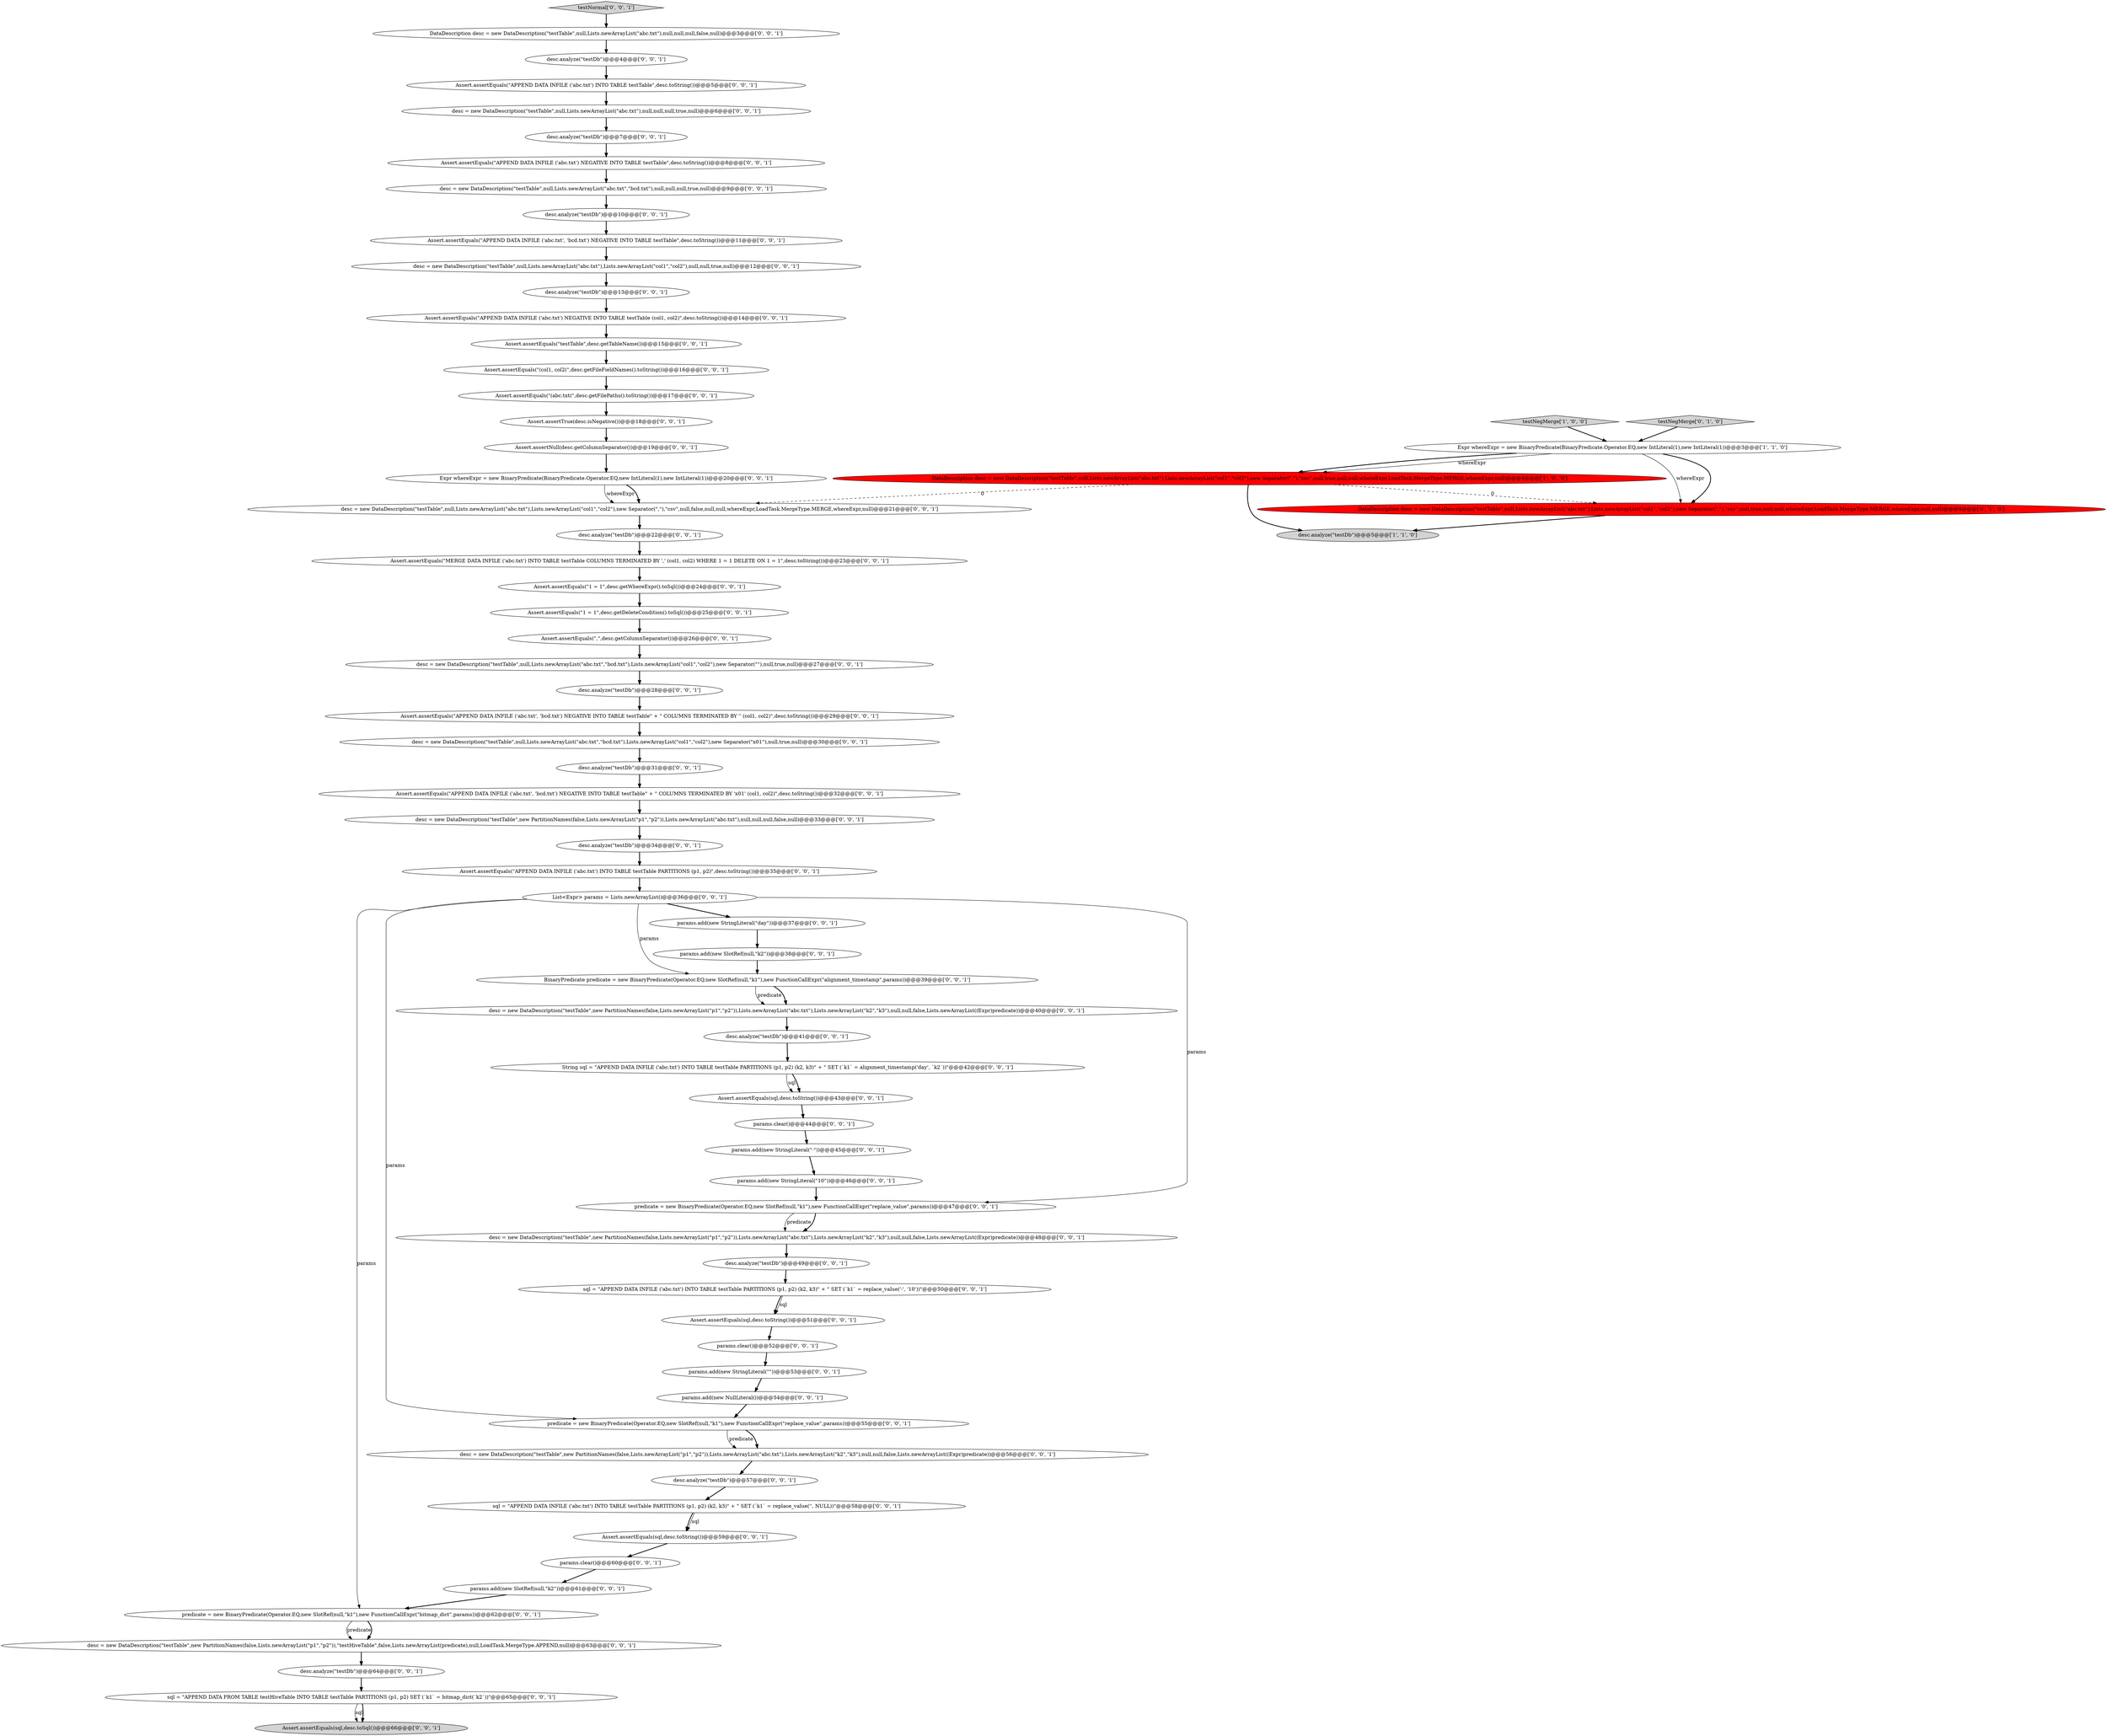 digraph {
8 [style = filled, label = "params.clear()@@@52@@@['0', '0', '1']", fillcolor = white, shape = ellipse image = "AAA0AAABBB3BBB"];
26 [style = filled, label = "desc.analyze(\"testDb\")@@@64@@@['0', '0', '1']", fillcolor = white, shape = ellipse image = "AAA0AAABBB3BBB"];
9 [style = filled, label = "Assert.assertEquals(\"APPEND DATA INFILE ('abc.txt') INTO TABLE testTable PARTITIONS (p1, p2)\",desc.toString())@@@35@@@['0', '0', '1']", fillcolor = white, shape = ellipse image = "AAA0AAABBB3BBB"];
7 [style = filled, label = "sql = \"APPEND DATA INFILE ('abc.txt') INTO TABLE testTable PARTITIONS (p1, p2) (k2, k3)\" + \" SET (`k1` = replace_value('-', '10'))\"@@@50@@@['0', '0', '1']", fillcolor = white, shape = ellipse image = "AAA0AAABBB3BBB"];
36 [style = filled, label = "desc.analyze(\"testDb\")@@@57@@@['0', '0', '1']", fillcolor = white, shape = ellipse image = "AAA0AAABBB3BBB"];
50 [style = filled, label = "desc.analyze(\"testDb\")@@@49@@@['0', '0', '1']", fillcolor = white, shape = ellipse image = "AAA0AAABBB3BBB"];
56 [style = filled, label = "desc = new DataDescription(\"testTable\",null,Lists.newArrayList(\"abc.txt\",\"bcd.txt\"),Lists.newArrayList(\"col1\",\"col2\"),new Separator(\"\x01\"),null,true,null)@@@30@@@['0', '0', '1']", fillcolor = white, shape = ellipse image = "AAA0AAABBB3BBB"];
69 [style = filled, label = "Assert.assertEquals(\"1 = 1\",desc.getDeleteCondition().toSql())@@@25@@@['0', '0', '1']", fillcolor = white, shape = ellipse image = "AAA0AAABBB3BBB"];
60 [style = filled, label = "sql = \"APPEND DATA INFILE ('abc.txt') INTO TABLE testTable PARTITIONS (p1, p2) (k2, k3)\" + \" SET (`k1` = replace_value('', NULL))\"@@@58@@@['0', '0', '1']", fillcolor = white, shape = ellipse image = "AAA0AAABBB3BBB"];
70 [style = filled, label = "Assert.assertEquals(sql,desc.toString())@@@43@@@['0', '0', '1']", fillcolor = white, shape = ellipse image = "AAA0AAABBB3BBB"];
62 [style = filled, label = "predicate = new BinaryPredicate(Operator.EQ,new SlotRef(null,\"k1\"),new FunctionCallExpr(\"bitmap_dict\",params))@@@62@@@['0', '0', '1']", fillcolor = white, shape = ellipse image = "AAA0AAABBB3BBB"];
11 [style = filled, label = "Assert.assertEquals(\"APPEND DATA INFILE ('abc.txt', 'bcd.txt') NEGATIVE INTO TABLE testTable\" + \" COLUMNS TERMINATED BY '\x01' (col1, col2)\",desc.toString())@@@32@@@['0', '0', '1']", fillcolor = white, shape = ellipse image = "AAA0AAABBB3BBB"];
38 [style = filled, label = "List<Expr> params = Lists.newArrayList()@@@36@@@['0', '0', '1']", fillcolor = white, shape = ellipse image = "AAA0AAABBB3BBB"];
28 [style = filled, label = "params.clear()@@@44@@@['0', '0', '1']", fillcolor = white, shape = ellipse image = "AAA0AAABBB3BBB"];
14 [style = filled, label = "params.clear()@@@60@@@['0', '0', '1']", fillcolor = white, shape = ellipse image = "AAA0AAABBB3BBB"];
37 [style = filled, label = "Expr whereExpr = new BinaryPredicate(BinaryPredicate.Operator.EQ,new IntLiteral(1),new IntLiteral(1))@@@20@@@['0', '0', '1']", fillcolor = white, shape = ellipse image = "AAA0AAABBB3BBB"];
57 [style = filled, label = "desc.analyze(\"testDb\")@@@7@@@['0', '0', '1']", fillcolor = white, shape = ellipse image = "AAA0AAABBB3BBB"];
45 [style = filled, label = "params.add(new StringLiteral(\"-\"))@@@45@@@['0', '0', '1']", fillcolor = white, shape = ellipse image = "AAA0AAABBB3BBB"];
46 [style = filled, label = "Assert.assertEquals(\"APPEND DATA INFILE ('abc.txt') INTO TABLE testTable\",desc.toString())@@@5@@@['0', '0', '1']", fillcolor = white, shape = ellipse image = "AAA0AAABBB3BBB"];
49 [style = filled, label = "DataDescription desc = new DataDescription(\"testTable\",null,Lists.newArrayList(\"abc.txt\"),null,null,null,false,null)@@@3@@@['0', '0', '1']", fillcolor = white, shape = ellipse image = "AAA0AAABBB3BBB"];
42 [style = filled, label = "Assert.assertEquals(\"testTable\",desc.getTableName())@@@15@@@['0', '0', '1']", fillcolor = white, shape = ellipse image = "AAA0AAABBB3BBB"];
58 [style = filled, label = "desc = new DataDescription(\"testTable\",new PartitionNames(false,Lists.newArrayList(\"p1\",\"p2\")),Lists.newArrayList(\"abc.txt\"),Lists.newArrayList(\"k2\",\"k3\"),null,null,false,Lists.newArrayList((Expr)predicate))@@@56@@@['0', '0', '1']", fillcolor = white, shape = ellipse image = "AAA0AAABBB3BBB"];
32 [style = filled, label = "Assert.assertEquals(sql,desc.toString())@@@59@@@['0', '0', '1']", fillcolor = white, shape = ellipse image = "AAA0AAABBB3BBB"];
63 [style = filled, label = "testNormal['0', '0', '1']", fillcolor = lightgray, shape = diamond image = "AAA0AAABBB3BBB"];
27 [style = filled, label = "desc.analyze(\"testDb\")@@@4@@@['0', '0', '1']", fillcolor = white, shape = ellipse image = "AAA0AAABBB3BBB"];
39 [style = filled, label = "desc.analyze(\"testDb\")@@@41@@@['0', '0', '1']", fillcolor = white, shape = ellipse image = "AAA0AAABBB3BBB"];
6 [style = filled, label = "desc = new DataDescription(\"testTable\",new PartitionNames(false,Lists.newArrayList(\"p1\",\"p2\")),Lists.newArrayList(\"abc.txt\"),Lists.newArrayList(\"k2\",\"k3\"),null,null,false,Lists.newArrayList((Expr)predicate))@@@48@@@['0', '0', '1']", fillcolor = white, shape = ellipse image = "AAA0AAABBB3BBB"];
1 [style = filled, label = "DataDescription desc = new DataDescription(\"testTable\",null,Lists.newArrayList(\"abc.txt\"),Lists.newArrayList(\"col1\",\"col2\"),new Separator(\",\"),\"csv\",null,true,null,null,whereExpr,LoadTask.MergeType.MERGE,whereExpr,null)@@@4@@@['1', '0', '0']", fillcolor = red, shape = ellipse image = "AAA1AAABBB1BBB"];
4 [style = filled, label = "testNegMerge['0', '1', '0']", fillcolor = lightgray, shape = diamond image = "AAA0AAABBB2BBB"];
43 [style = filled, label = "desc.analyze(\"testDb\")@@@31@@@['0', '0', '1']", fillcolor = white, shape = ellipse image = "AAA0AAABBB3BBB"];
59 [style = filled, label = "Assert.assertEquals(\"APPEND DATA INFILE ('abc.txt') NEGATIVE INTO TABLE testTable (col1, col2)\",desc.toString())@@@14@@@['0', '0', '1']", fillcolor = white, shape = ellipse image = "AAA0AAABBB3BBB"];
15 [style = filled, label = "Assert.assertTrue(desc.isNegative())@@@18@@@['0', '0', '1']", fillcolor = white, shape = ellipse image = "AAA0AAABBB3BBB"];
22 [style = filled, label = "Assert.assertEquals(sql,desc.toSql())@@@66@@@['0', '0', '1']", fillcolor = lightgray, shape = ellipse image = "AAA0AAABBB3BBB"];
24 [style = filled, label = "desc.analyze(\"testDb\")@@@28@@@['0', '0', '1']", fillcolor = white, shape = ellipse image = "AAA0AAABBB3BBB"];
65 [style = filled, label = "desc.analyze(\"testDb\")@@@34@@@['0', '0', '1']", fillcolor = white, shape = ellipse image = "AAA0AAABBB3BBB"];
66 [style = filled, label = "desc = new DataDescription(\"testTable\",new PartitionNames(false,Lists.newArrayList(\"p1\",\"p2\")),\"testHiveTable\",false,Lists.newArrayList(predicate),null,LoadTask.MergeType.APPEND,null)@@@63@@@['0', '0', '1']", fillcolor = white, shape = ellipse image = "AAA0AAABBB3BBB"];
18 [style = filled, label = "desc = new DataDescription(\"testTable\",null,Lists.newArrayList(\"abc.txt\"),null,null,null,true,null)@@@6@@@['0', '0', '1']", fillcolor = white, shape = ellipse image = "AAA0AAABBB3BBB"];
21 [style = filled, label = "Assert.assertEquals(\"1 = 1\",desc.getWhereExpr().toSql())@@@24@@@['0', '0', '1']", fillcolor = white, shape = ellipse image = "AAA0AAABBB3BBB"];
0 [style = filled, label = "testNegMerge['1', '0', '0']", fillcolor = lightgray, shape = diamond image = "AAA0AAABBB1BBB"];
54 [style = filled, label = "params.add(new SlotRef(null,\"k2\"))@@@61@@@['0', '0', '1']", fillcolor = white, shape = ellipse image = "AAA0AAABBB3BBB"];
31 [style = filled, label = "params.add(new StringLiteral(\"\"))@@@53@@@['0', '0', '1']", fillcolor = white, shape = ellipse image = "AAA0AAABBB3BBB"];
61 [style = filled, label = "BinaryPredicate predicate = new BinaryPredicate(Operator.EQ,new SlotRef(null,\"k1\"),new FunctionCallExpr(\"alignment_timestamp\",params))@@@39@@@['0', '0', '1']", fillcolor = white, shape = ellipse image = "AAA0AAABBB3BBB"];
25 [style = filled, label = "String sql = \"APPEND DATA INFILE ('abc.txt') INTO TABLE testTable PARTITIONS (p1, p2) (k2, k3)\" + \" SET (`k1` = alignment_timestamp('day', `k2`))\"@@@42@@@['0', '0', '1']", fillcolor = white, shape = ellipse image = "AAA0AAABBB3BBB"];
53 [style = filled, label = "predicate = new BinaryPredicate(Operator.EQ,new SlotRef(null,\"k1\"),new FunctionCallExpr(\"replace_value\",params))@@@47@@@['0', '0', '1']", fillcolor = white, shape = ellipse image = "AAA0AAABBB3BBB"];
20 [style = filled, label = "params.add(new StringLiteral(\"day\"))@@@37@@@['0', '0', '1']", fillcolor = white, shape = ellipse image = "AAA0AAABBB3BBB"];
19 [style = filled, label = "Assert.assertNull(desc.getColumnSeparator())@@@19@@@['0', '0', '1']", fillcolor = white, shape = ellipse image = "AAA0AAABBB3BBB"];
23 [style = filled, label = "Assert.assertEquals(\"(col1, col2(\",desc.getFileFieldNames().toString())@@@16@@@['0', '0', '1']", fillcolor = white, shape = ellipse image = "AAA0AAABBB3BBB"];
5 [style = filled, label = "DataDescription desc = new DataDescription(\"testTable\",null,Lists.newArrayList(\"abc.txt\"),Lists.newArrayList(\"col1\",\"col2\"),new Separator(\",\"),\"csv\",null,true,null,null,whereExpr,LoadTask.MergeType.MERGE,whereExpr,null,null)@@@4@@@['0', '1', '0']", fillcolor = red, shape = ellipse image = "AAA1AAABBB2BBB"];
44 [style = filled, label = "desc = new DataDescription(\"testTable\",null,Lists.newArrayList(\"abc.txt\"),Lists.newArrayList(\"col1\",\"col2\"),null,null,true,null)@@@12@@@['0', '0', '1']", fillcolor = white, shape = ellipse image = "AAA0AAABBB3BBB"];
47 [style = filled, label = "Assert.assertEquals(\"APPEND DATA INFILE ('abc.txt') NEGATIVE INTO TABLE testTable\",desc.toString())@@@8@@@['0', '0', '1']", fillcolor = white, shape = ellipse image = "AAA0AAABBB3BBB"];
48 [style = filled, label = "Assert.assertEquals(sql,desc.toString())@@@51@@@['0', '0', '1']", fillcolor = white, shape = ellipse image = "AAA0AAABBB3BBB"];
67 [style = filled, label = "desc.analyze(\"testDb\")@@@10@@@['0', '0', '1']", fillcolor = white, shape = ellipse image = "AAA0AAABBB3BBB"];
3 [style = filled, label = "Expr whereExpr = new BinaryPredicate(BinaryPredicate.Operator.EQ,new IntLiteral(1),new IntLiteral(1))@@@3@@@['1', '1', '0']", fillcolor = white, shape = ellipse image = "AAA0AAABBB1BBB"];
51 [style = filled, label = "sql = \"APPEND DATA FROM TABLE testHiveTable INTO TABLE testTable PARTITIONS (p1, p2) SET (`k1` = bitmap_dict(`k2`))\"@@@65@@@['0', '0', '1']", fillcolor = white, shape = ellipse image = "AAA0AAABBB3BBB"];
10 [style = filled, label = "desc = new DataDescription(\"testTable\",new PartitionNames(false,Lists.newArrayList(\"p1\",\"p2\")),Lists.newArrayList(\"abc.txt\"),null,null,null,false,null)@@@33@@@['0', '0', '1']", fillcolor = white, shape = ellipse image = "AAA0AAABBB3BBB"];
34 [style = filled, label = "params.add(new StringLiteral(\"10\"))@@@46@@@['0', '0', '1']", fillcolor = white, shape = ellipse image = "AAA0AAABBB3BBB"];
2 [style = filled, label = "desc.analyze(\"testDb\")@@@5@@@['1', '1', '0']", fillcolor = lightgray, shape = ellipse image = "AAA0AAABBB1BBB"];
40 [style = filled, label = "desc = new DataDescription(\"testTable\",null,Lists.newArrayList(\"abc.txt\"),Lists.newArrayList(\"col1\",\"col2\"),new Separator(\",\"),\"csv\",null,false,null,null,whereExpr,LoadTask.MergeType.MERGE,whereExpr,null)@@@21@@@['0', '0', '1']", fillcolor = white, shape = ellipse image = "AAA0AAABBB3BBB"];
41 [style = filled, label = "desc = new DataDescription(\"testTable\",new PartitionNames(false,Lists.newArrayList(\"p1\",\"p2\")),Lists.newArrayList(\"abc.txt\"),Lists.newArrayList(\"k2\",\"k3\"),null,null,false,Lists.newArrayList((Expr)predicate))@@@40@@@['0', '0', '1']", fillcolor = white, shape = ellipse image = "AAA0AAABBB3BBB"];
68 [style = filled, label = "params.add(new NullLiteral())@@@54@@@['0', '0', '1']", fillcolor = white, shape = ellipse image = "AAA0AAABBB3BBB"];
30 [style = filled, label = "desc = new DataDescription(\"testTable\",null,Lists.newArrayList(\"abc.txt\",\"bcd.txt\"),null,null,null,true,null)@@@9@@@['0', '0', '1']", fillcolor = white, shape = ellipse image = "AAA0AAABBB3BBB"];
13 [style = filled, label = "params.add(new SlotRef(null,\"k2\"))@@@38@@@['0', '0', '1']", fillcolor = white, shape = ellipse image = "AAA0AAABBB3BBB"];
29 [style = filled, label = "Assert.assertEquals(\"MERGE DATA INFILE ('abc.txt') INTO TABLE testTable COLUMNS TERMINATED BY ',' (col1, col2) WHERE 1 = 1 DELETE ON 1 = 1\",desc.toString())@@@23@@@['0', '0', '1']", fillcolor = white, shape = ellipse image = "AAA0AAABBB3BBB"];
12 [style = filled, label = "Assert.assertEquals(\"APPEND DATA INFILE ('abc.txt', 'bcd.txt') NEGATIVE INTO TABLE testTable\" + \" COLUMNS TERMINATED BY '' (col1, col2)\",desc.toString())@@@29@@@['0', '0', '1']", fillcolor = white, shape = ellipse image = "AAA0AAABBB3BBB"];
16 [style = filled, label = "predicate = new BinaryPredicate(Operator.EQ,new SlotRef(null,\"k1\"),new FunctionCallExpr(\"replace_value\",params))@@@55@@@['0', '0', '1']", fillcolor = white, shape = ellipse image = "AAA0AAABBB3BBB"];
64 [style = filled, label = "Assert.assertEquals(\"APPEND DATA INFILE ('abc.txt', 'bcd.txt') NEGATIVE INTO TABLE testTable\",desc.toString())@@@11@@@['0', '0', '1']", fillcolor = white, shape = ellipse image = "AAA0AAABBB3BBB"];
17 [style = filled, label = "desc.analyze(\"testDb\")@@@22@@@['0', '0', '1']", fillcolor = white, shape = ellipse image = "AAA0AAABBB3BBB"];
35 [style = filled, label = "Assert.assertEquals(\"(abc.txt(\",desc.getFilePaths().toString())@@@17@@@['0', '0', '1']", fillcolor = white, shape = ellipse image = "AAA0AAABBB3BBB"];
33 [style = filled, label = "desc = new DataDescription(\"testTable\",null,Lists.newArrayList(\"abc.txt\",\"bcd.txt\"),Lists.newArrayList(\"col1\",\"col2\"),new Separator(\"\"),null,true,null)@@@27@@@['0', '0', '1']", fillcolor = white, shape = ellipse image = "AAA0AAABBB3BBB"];
52 [style = filled, label = "Assert.assertEquals(\",\",desc.getColumnSeparator())@@@26@@@['0', '0', '1']", fillcolor = white, shape = ellipse image = "AAA0AAABBB3BBB"];
55 [style = filled, label = "desc.analyze(\"testDb\")@@@13@@@['0', '0', '1']", fillcolor = white, shape = ellipse image = "AAA0AAABBB3BBB"];
42->23 [style = bold, label=""];
66->26 [style = bold, label=""];
61->41 [style = solid, label="predicate"];
60->32 [style = bold, label=""];
7->48 [style = bold, label=""];
26->51 [style = bold, label=""];
53->6 [style = solid, label="predicate"];
1->40 [style = dashed, label="0"];
3->5 [style = bold, label=""];
38->53 [style = solid, label="params"];
65->9 [style = bold, label=""];
9->38 [style = bold, label=""];
28->45 [style = bold, label=""];
56->43 [style = bold, label=""];
34->53 [style = bold, label=""];
59->42 [style = bold, label=""];
0->3 [style = bold, label=""];
70->28 [style = bold, label=""];
4->3 [style = bold, label=""];
30->67 [style = bold, label=""];
67->64 [style = bold, label=""];
55->59 [style = bold, label=""];
3->5 [style = solid, label="whereExpr"];
54->62 [style = bold, label=""];
37->40 [style = solid, label="whereExpr"];
31->68 [style = bold, label=""];
19->37 [style = bold, label=""];
43->11 [style = bold, label=""];
23->35 [style = bold, label=""];
27->46 [style = bold, label=""];
44->55 [style = bold, label=""];
10->65 [style = bold, label=""];
13->61 [style = bold, label=""];
40->17 [style = bold, label=""];
60->32 [style = solid, label="sql"];
3->1 [style = solid, label="whereExpr"];
39->25 [style = bold, label=""];
68->16 [style = bold, label=""];
38->61 [style = solid, label="params"];
64->44 [style = bold, label=""];
24->12 [style = bold, label=""];
38->20 [style = bold, label=""];
61->41 [style = bold, label=""];
20->13 [style = bold, label=""];
1->5 [style = dashed, label="0"];
25->70 [style = solid, label="sql"];
3->1 [style = bold, label=""];
35->15 [style = bold, label=""];
25->70 [style = bold, label=""];
8->31 [style = bold, label=""];
38->62 [style = solid, label="params"];
62->66 [style = solid, label="predicate"];
52->33 [style = bold, label=""];
32->14 [style = bold, label=""];
38->16 [style = solid, label="params"];
62->66 [style = bold, label=""];
15->19 [style = bold, label=""];
46->18 [style = bold, label=""];
7->48 [style = solid, label="sql"];
29->21 [style = bold, label=""];
16->58 [style = solid, label="predicate"];
12->56 [style = bold, label=""];
11->10 [style = bold, label=""];
33->24 [style = bold, label=""];
36->60 [style = bold, label=""];
18->57 [style = bold, label=""];
1->2 [style = bold, label=""];
57->47 [style = bold, label=""];
16->58 [style = bold, label=""];
58->36 [style = bold, label=""];
51->22 [style = solid, label="sql"];
63->49 [style = bold, label=""];
50->7 [style = bold, label=""];
49->27 [style = bold, label=""];
48->8 [style = bold, label=""];
21->69 [style = bold, label=""];
47->30 [style = bold, label=""];
14->54 [style = bold, label=""];
5->2 [style = bold, label=""];
51->22 [style = bold, label=""];
6->50 [style = bold, label=""];
53->6 [style = bold, label=""];
69->52 [style = bold, label=""];
41->39 [style = bold, label=""];
17->29 [style = bold, label=""];
45->34 [style = bold, label=""];
37->40 [style = bold, label=""];
}
